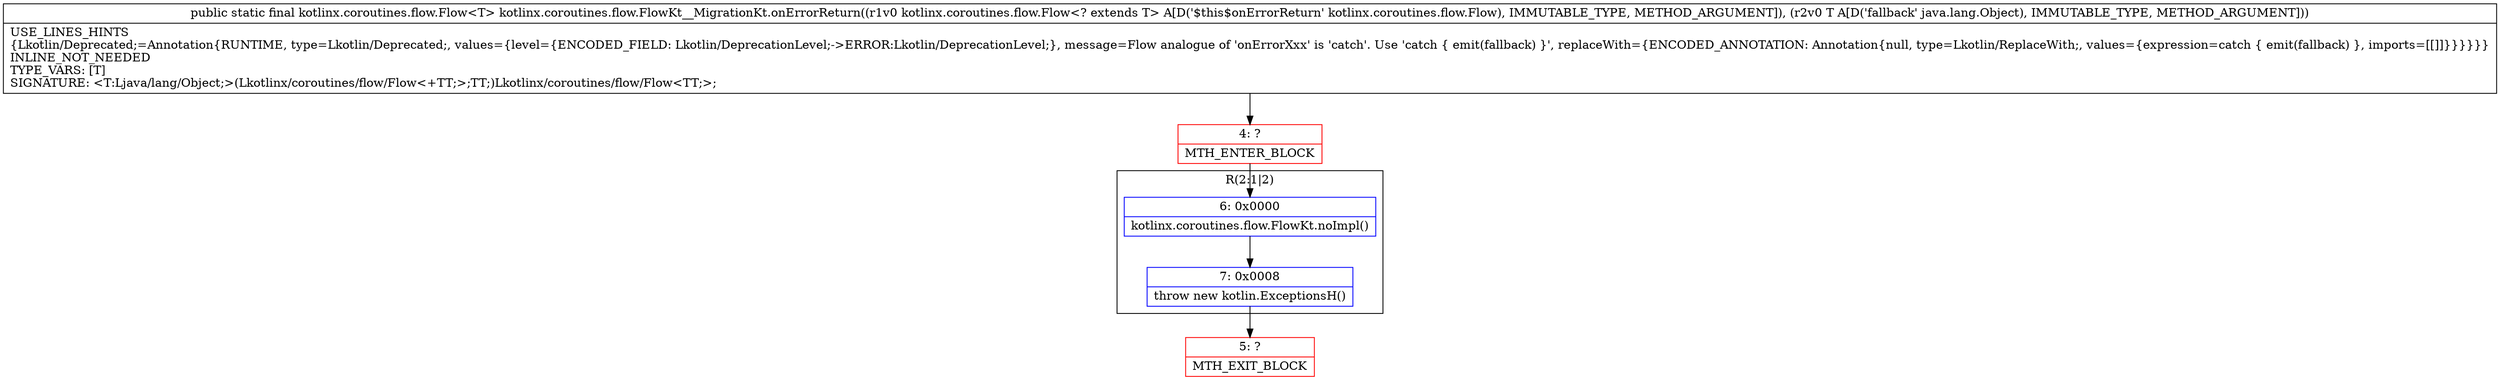 digraph "CFG forkotlinx.coroutines.flow.FlowKt__MigrationKt.onErrorReturn(Lkotlinx\/coroutines\/flow\/Flow;Ljava\/lang\/Object;)Lkotlinx\/coroutines\/flow\/Flow;" {
subgraph cluster_Region_1538826502 {
label = "R(2:1|2)";
node [shape=record,color=blue];
Node_6 [shape=record,label="{6\:\ 0x0000|kotlinx.coroutines.flow.FlowKt.noImpl()\l}"];
Node_7 [shape=record,label="{7\:\ 0x0008|throw new kotlin.ExceptionsH()\l}"];
}
Node_4 [shape=record,color=red,label="{4\:\ ?|MTH_ENTER_BLOCK\l}"];
Node_5 [shape=record,color=red,label="{5\:\ ?|MTH_EXIT_BLOCK\l}"];
MethodNode[shape=record,label="{public static final kotlinx.coroutines.flow.Flow\<T\> kotlinx.coroutines.flow.FlowKt__MigrationKt.onErrorReturn((r1v0 kotlinx.coroutines.flow.Flow\<? extends T\> A[D('$this$onErrorReturn' kotlinx.coroutines.flow.Flow), IMMUTABLE_TYPE, METHOD_ARGUMENT]), (r2v0 T A[D('fallback' java.lang.Object), IMMUTABLE_TYPE, METHOD_ARGUMENT]))  | USE_LINES_HINTS\l\{Lkotlin\/Deprecated;=Annotation\{RUNTIME, type=Lkotlin\/Deprecated;, values=\{level=\{ENCODED_FIELD: Lkotlin\/DeprecationLevel;\-\>ERROR:Lkotlin\/DeprecationLevel;\}, message=Flow analogue of 'onErrorXxx' is 'catch'. Use 'catch \{ emit(fallback) \}', replaceWith=\{ENCODED_ANNOTATION: Annotation\{null, type=Lkotlin\/ReplaceWith;, values=\{expression=catch \{ emit(fallback) \}, imports=[[]]\}\}\}\}\}\}\lINLINE_NOT_NEEDED\lTYPE_VARS: [T]\lSIGNATURE: \<T:Ljava\/lang\/Object;\>(Lkotlinx\/coroutines\/flow\/Flow\<+TT;\>;TT;)Lkotlinx\/coroutines\/flow\/Flow\<TT;\>;\l}"];
MethodNode -> Node_4;Node_6 -> Node_7;
Node_7 -> Node_5;
Node_4 -> Node_6;
}

